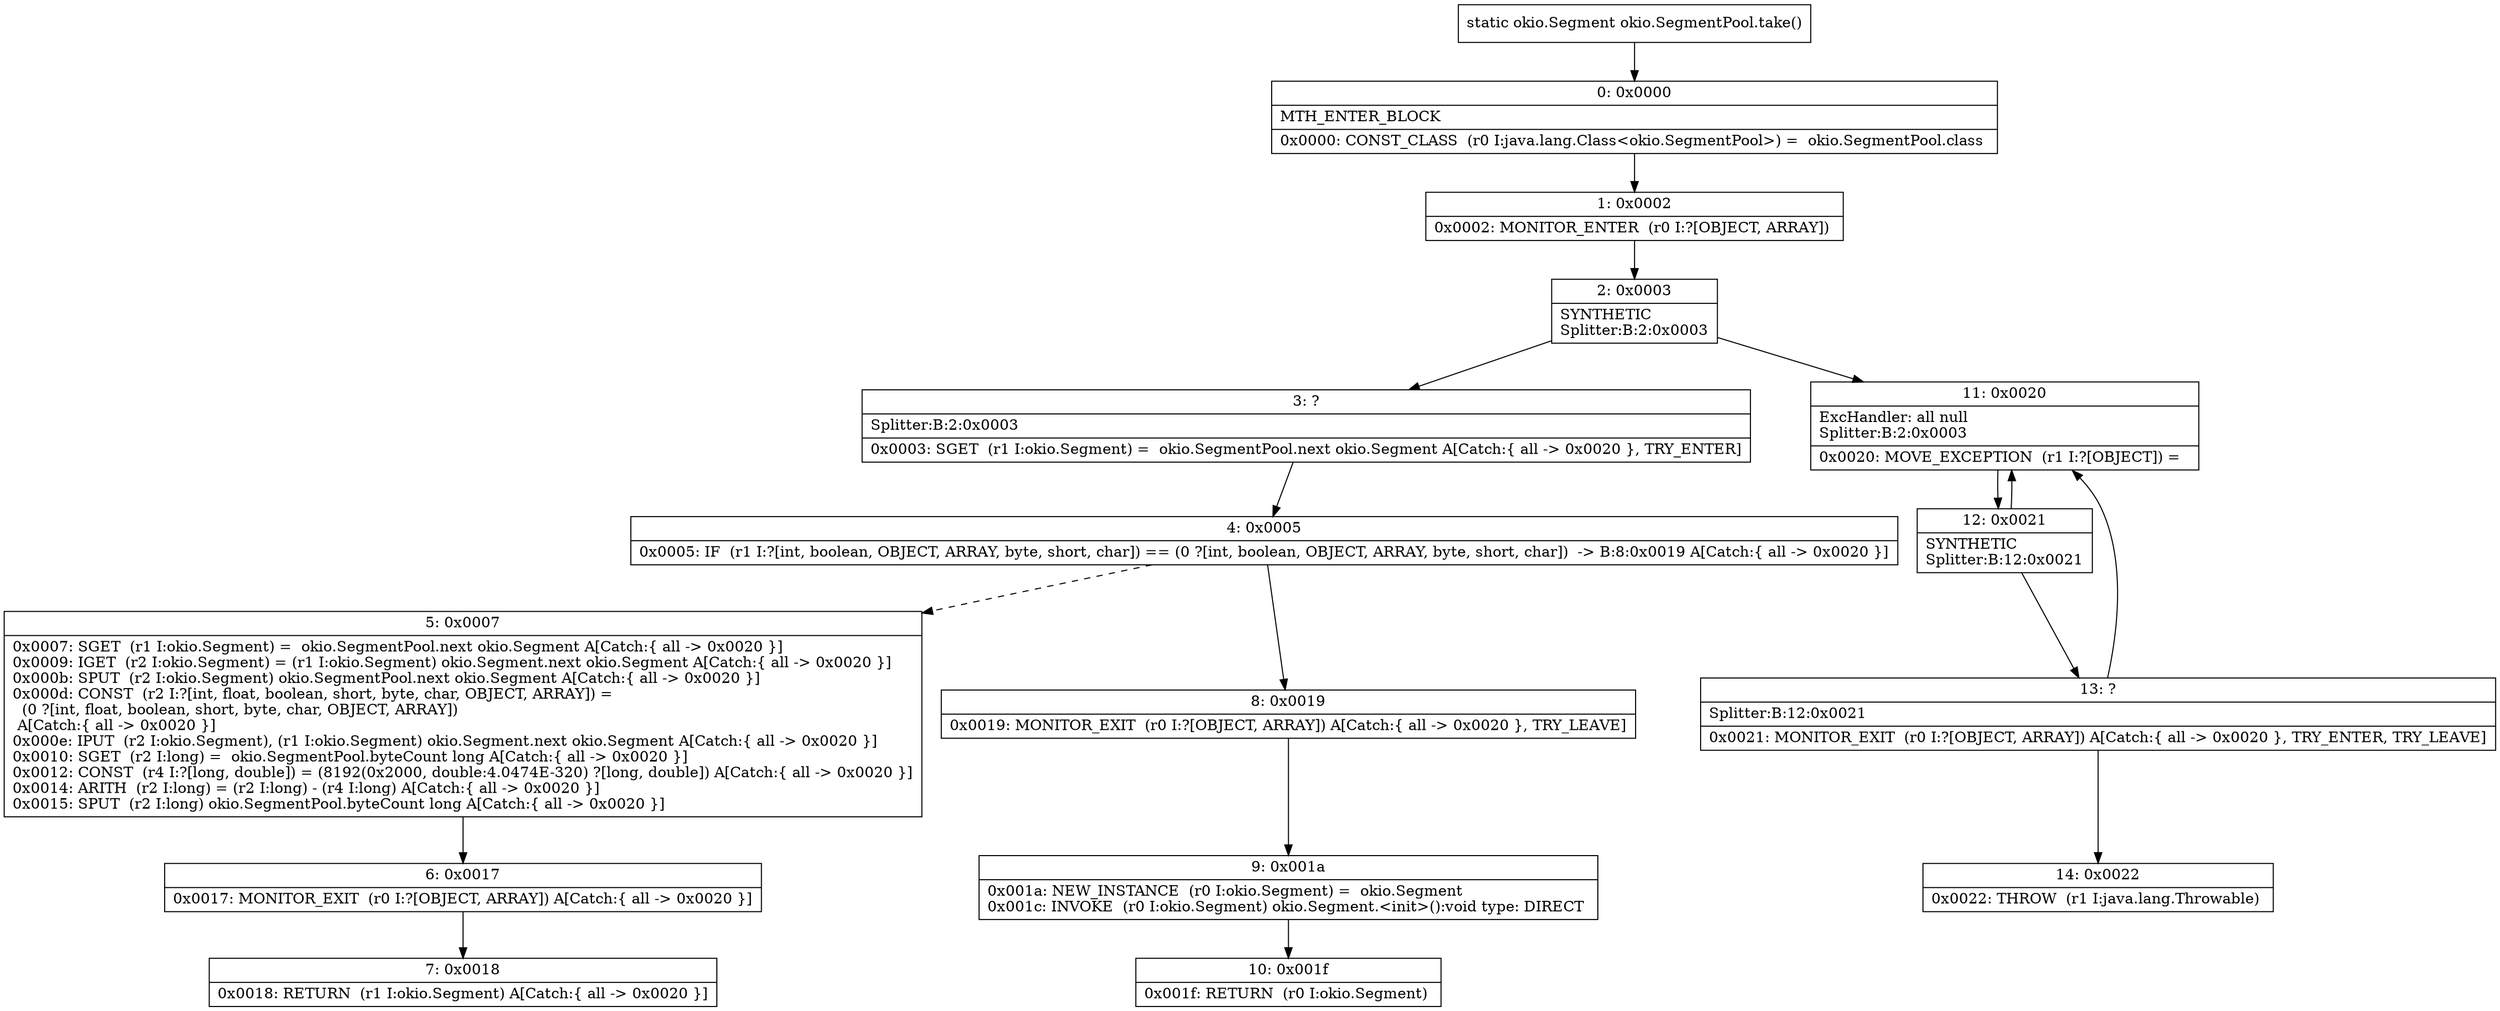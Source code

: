 digraph "CFG forokio.SegmentPool.take()Lokio\/Segment;" {
Node_0 [shape=record,label="{0\:\ 0x0000|MTH_ENTER_BLOCK\l|0x0000: CONST_CLASS  (r0 I:java.lang.Class\<okio.SegmentPool\>) =  okio.SegmentPool.class \l}"];
Node_1 [shape=record,label="{1\:\ 0x0002|0x0002: MONITOR_ENTER  (r0 I:?[OBJECT, ARRAY]) \l}"];
Node_2 [shape=record,label="{2\:\ 0x0003|SYNTHETIC\lSplitter:B:2:0x0003\l}"];
Node_3 [shape=record,label="{3\:\ ?|Splitter:B:2:0x0003\l|0x0003: SGET  (r1 I:okio.Segment) =  okio.SegmentPool.next okio.Segment A[Catch:\{ all \-\> 0x0020 \}, TRY_ENTER]\l}"];
Node_4 [shape=record,label="{4\:\ 0x0005|0x0005: IF  (r1 I:?[int, boolean, OBJECT, ARRAY, byte, short, char]) == (0 ?[int, boolean, OBJECT, ARRAY, byte, short, char])  \-\> B:8:0x0019 A[Catch:\{ all \-\> 0x0020 \}]\l}"];
Node_5 [shape=record,label="{5\:\ 0x0007|0x0007: SGET  (r1 I:okio.Segment) =  okio.SegmentPool.next okio.Segment A[Catch:\{ all \-\> 0x0020 \}]\l0x0009: IGET  (r2 I:okio.Segment) = (r1 I:okio.Segment) okio.Segment.next okio.Segment A[Catch:\{ all \-\> 0x0020 \}]\l0x000b: SPUT  (r2 I:okio.Segment) okio.SegmentPool.next okio.Segment A[Catch:\{ all \-\> 0x0020 \}]\l0x000d: CONST  (r2 I:?[int, float, boolean, short, byte, char, OBJECT, ARRAY]) = \l  (0 ?[int, float, boolean, short, byte, char, OBJECT, ARRAY])\l A[Catch:\{ all \-\> 0x0020 \}]\l0x000e: IPUT  (r2 I:okio.Segment), (r1 I:okio.Segment) okio.Segment.next okio.Segment A[Catch:\{ all \-\> 0x0020 \}]\l0x0010: SGET  (r2 I:long) =  okio.SegmentPool.byteCount long A[Catch:\{ all \-\> 0x0020 \}]\l0x0012: CONST  (r4 I:?[long, double]) = (8192(0x2000, double:4.0474E\-320) ?[long, double]) A[Catch:\{ all \-\> 0x0020 \}]\l0x0014: ARITH  (r2 I:long) = (r2 I:long) \- (r4 I:long) A[Catch:\{ all \-\> 0x0020 \}]\l0x0015: SPUT  (r2 I:long) okio.SegmentPool.byteCount long A[Catch:\{ all \-\> 0x0020 \}]\l}"];
Node_6 [shape=record,label="{6\:\ 0x0017|0x0017: MONITOR_EXIT  (r0 I:?[OBJECT, ARRAY]) A[Catch:\{ all \-\> 0x0020 \}]\l}"];
Node_7 [shape=record,label="{7\:\ 0x0018|0x0018: RETURN  (r1 I:okio.Segment) A[Catch:\{ all \-\> 0x0020 \}]\l}"];
Node_8 [shape=record,label="{8\:\ 0x0019|0x0019: MONITOR_EXIT  (r0 I:?[OBJECT, ARRAY]) A[Catch:\{ all \-\> 0x0020 \}, TRY_LEAVE]\l}"];
Node_9 [shape=record,label="{9\:\ 0x001a|0x001a: NEW_INSTANCE  (r0 I:okio.Segment) =  okio.Segment \l0x001c: INVOKE  (r0 I:okio.Segment) okio.Segment.\<init\>():void type: DIRECT \l}"];
Node_10 [shape=record,label="{10\:\ 0x001f|0x001f: RETURN  (r0 I:okio.Segment) \l}"];
Node_11 [shape=record,label="{11\:\ 0x0020|ExcHandler: all null\lSplitter:B:2:0x0003\l|0x0020: MOVE_EXCEPTION  (r1 I:?[OBJECT]) =  \l}"];
Node_12 [shape=record,label="{12\:\ 0x0021|SYNTHETIC\lSplitter:B:12:0x0021\l}"];
Node_13 [shape=record,label="{13\:\ ?|Splitter:B:12:0x0021\l|0x0021: MONITOR_EXIT  (r0 I:?[OBJECT, ARRAY]) A[Catch:\{ all \-\> 0x0020 \}, TRY_ENTER, TRY_LEAVE]\l}"];
Node_14 [shape=record,label="{14\:\ 0x0022|0x0022: THROW  (r1 I:java.lang.Throwable) \l}"];
MethodNode[shape=record,label="{static okio.Segment okio.SegmentPool.take() }"];
MethodNode -> Node_0;
Node_0 -> Node_1;
Node_1 -> Node_2;
Node_2 -> Node_3;
Node_2 -> Node_11;
Node_3 -> Node_4;
Node_4 -> Node_5[style=dashed];
Node_4 -> Node_8;
Node_5 -> Node_6;
Node_6 -> Node_7;
Node_8 -> Node_9;
Node_9 -> Node_10;
Node_11 -> Node_12;
Node_12 -> Node_13;
Node_12 -> Node_11;
Node_13 -> Node_14;
Node_13 -> Node_11;
}

